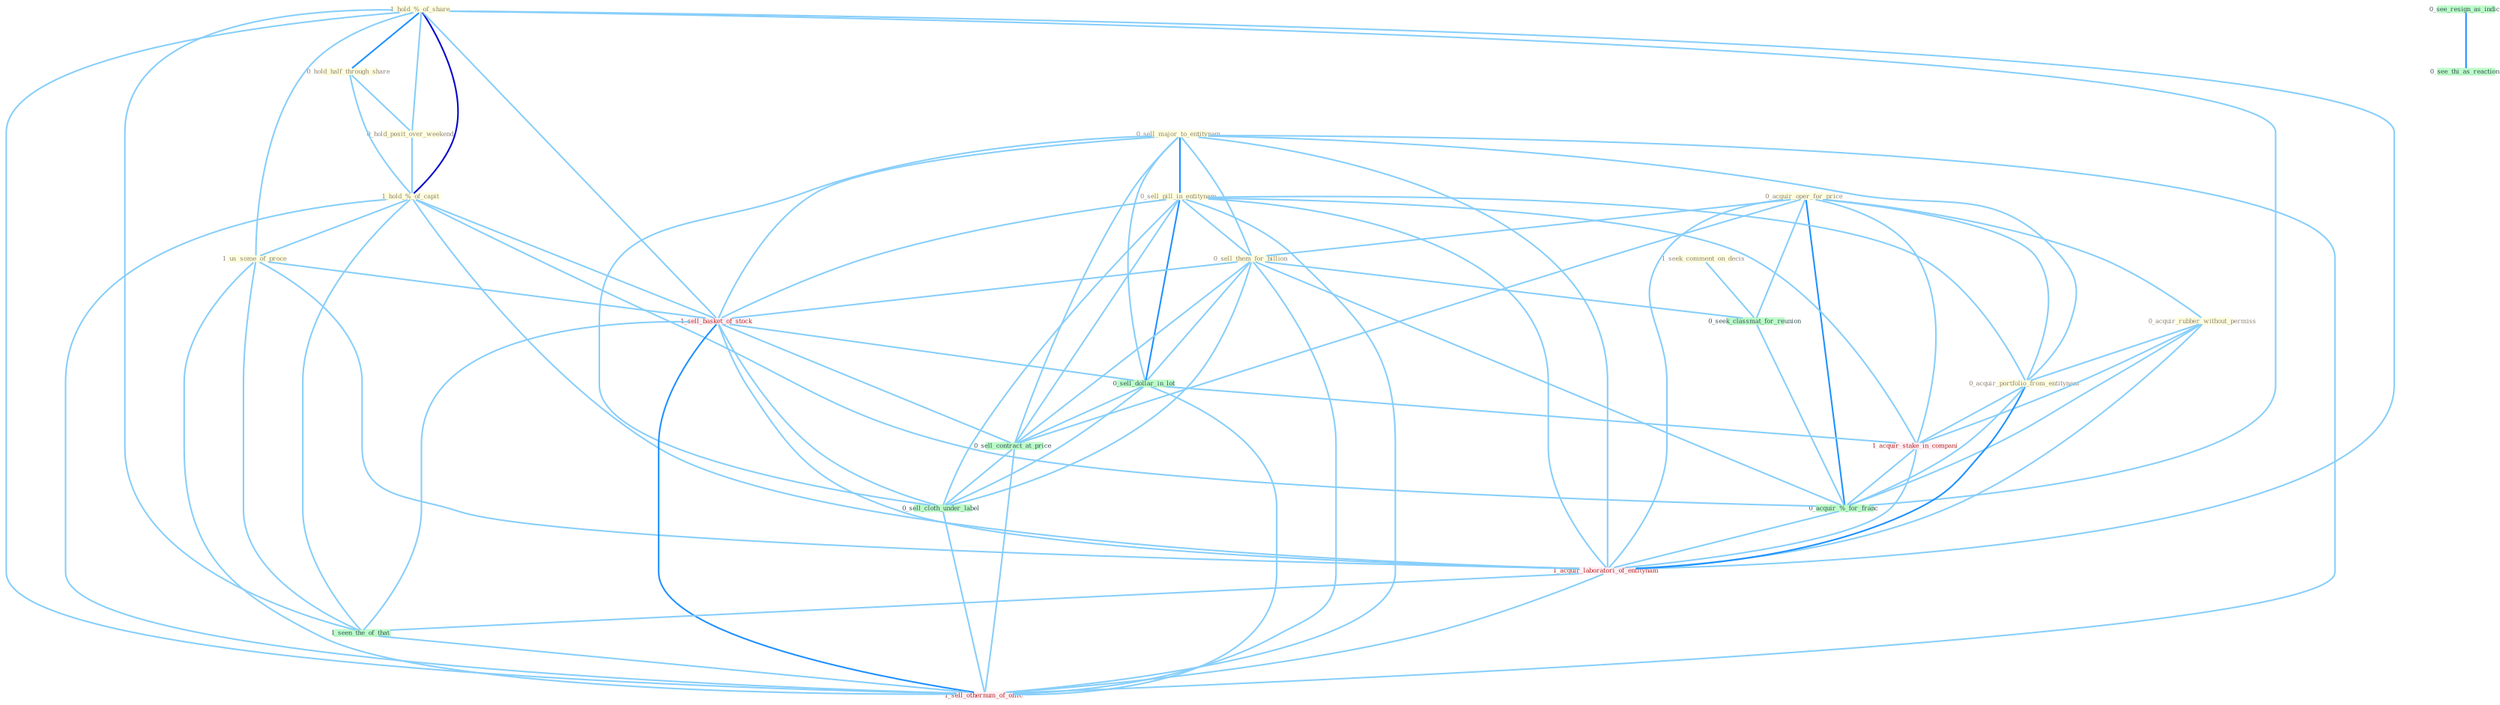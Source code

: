 Graph G{ 
    node
    [shape=polygon,style=filled,width=.5,height=.06,color="#BDFCC9",fixedsize=true,fontsize=4,
    fontcolor="#2f4f4f"];
    {node
    [color="#ffffe0", fontcolor="#8b7d6b"] "0_sell_major_to_entitynam " "1_hold_%_of_share " "1_seek_comment_on_decis " "0_acquir_oper_for_price " "0_hold_half_through_share " "0_hold_posit_over_weekend " "0_acquir_rubber_without_permiss " "1_hold_%_of_capit " "1_us_some_of_proce " "0_sell_pill_in_entitynam " "0_sell_them_for_billion " "0_acquir_portfolio_from_entitynam "}
{node [color="#fff0f5", fontcolor="#b22222"] "1_sell_basket_of_stock " "1_acquir_stake_in_compani " "1_acquir_laboratori_of_entitynam " "1_sell_othernum_of_offic "}
edge [color="#B0E2FF"];

	"0_sell_major_to_entitynam " -- "0_sell_pill_in_entitynam " [w="2", color="#1e90ff" , len=0.8];
	"0_sell_major_to_entitynam " -- "0_sell_them_for_billion " [w="1", color="#87cefa" ];
	"0_sell_major_to_entitynam " -- "0_acquir_portfolio_from_entitynam " [w="1", color="#87cefa" ];
	"0_sell_major_to_entitynam " -- "1_sell_basket_of_stock " [w="1", color="#87cefa" ];
	"0_sell_major_to_entitynam " -- "0_sell_dollar_in_lot " [w="1", color="#87cefa" ];
	"0_sell_major_to_entitynam " -- "0_sell_contract_at_price " [w="1", color="#87cefa" ];
	"0_sell_major_to_entitynam " -- "1_acquir_laboratori_of_entitynam " [w="1", color="#87cefa" ];
	"0_sell_major_to_entitynam " -- "0_sell_cloth_under_label " [w="1", color="#87cefa" ];
	"0_sell_major_to_entitynam " -- "1_sell_othernum_of_offic " [w="1", color="#87cefa" ];
	"1_hold_%_of_share " -- "0_hold_half_through_share " [w="2", color="#1e90ff" , len=0.8];
	"1_hold_%_of_share " -- "0_hold_posit_over_weekend " [w="1", color="#87cefa" ];
	"1_hold_%_of_share " -- "1_hold_%_of_capit " [w="3", color="#0000cd" , len=0.6];
	"1_hold_%_of_share " -- "1_us_some_of_proce " [w="1", color="#87cefa" ];
	"1_hold_%_of_share " -- "1_sell_basket_of_stock " [w="1", color="#87cefa" ];
	"1_hold_%_of_share " -- "0_acquir_%_for_franc " [w="1", color="#87cefa" ];
	"1_hold_%_of_share " -- "1_acquir_laboratori_of_entitynam " [w="1", color="#87cefa" ];
	"1_hold_%_of_share " -- "1_seen_the_of_that " [w="1", color="#87cefa" ];
	"1_hold_%_of_share " -- "1_sell_othernum_of_offic " [w="1", color="#87cefa" ];
	"1_seek_comment_on_decis " -- "0_seek_classmat_for_reunion " [w="1", color="#87cefa" ];
	"0_acquir_oper_for_price " -- "0_acquir_rubber_without_permiss " [w="1", color="#87cefa" ];
	"0_acquir_oper_for_price " -- "0_sell_them_for_billion " [w="1", color="#87cefa" ];
	"0_acquir_oper_for_price " -- "0_acquir_portfolio_from_entitynam " [w="1", color="#87cefa" ];
	"0_acquir_oper_for_price " -- "0_seek_classmat_for_reunion " [w="1", color="#87cefa" ];
	"0_acquir_oper_for_price " -- "1_acquir_stake_in_compani " [w="1", color="#87cefa" ];
	"0_acquir_oper_for_price " -- "0_acquir_%_for_franc " [w="2", color="#1e90ff" , len=0.8];
	"0_acquir_oper_for_price " -- "0_sell_contract_at_price " [w="1", color="#87cefa" ];
	"0_acquir_oper_for_price " -- "1_acquir_laboratori_of_entitynam " [w="1", color="#87cefa" ];
	"0_hold_half_through_share " -- "0_hold_posit_over_weekend " [w="1", color="#87cefa" ];
	"0_hold_half_through_share " -- "1_hold_%_of_capit " [w="1", color="#87cefa" ];
	"0_hold_posit_over_weekend " -- "1_hold_%_of_capit " [w="1", color="#87cefa" ];
	"0_acquir_rubber_without_permiss " -- "0_acquir_portfolio_from_entitynam " [w="1", color="#87cefa" ];
	"0_acquir_rubber_without_permiss " -- "1_acquir_stake_in_compani " [w="1", color="#87cefa" ];
	"0_acquir_rubber_without_permiss " -- "0_acquir_%_for_franc " [w="1", color="#87cefa" ];
	"0_acquir_rubber_without_permiss " -- "1_acquir_laboratori_of_entitynam " [w="1", color="#87cefa" ];
	"1_hold_%_of_capit " -- "1_us_some_of_proce " [w="1", color="#87cefa" ];
	"1_hold_%_of_capit " -- "1_sell_basket_of_stock " [w="1", color="#87cefa" ];
	"1_hold_%_of_capit " -- "0_acquir_%_for_franc " [w="1", color="#87cefa" ];
	"1_hold_%_of_capit " -- "1_acquir_laboratori_of_entitynam " [w="1", color="#87cefa" ];
	"1_hold_%_of_capit " -- "1_seen_the_of_that " [w="1", color="#87cefa" ];
	"1_hold_%_of_capit " -- "1_sell_othernum_of_offic " [w="1", color="#87cefa" ];
	"1_us_some_of_proce " -- "1_sell_basket_of_stock " [w="1", color="#87cefa" ];
	"1_us_some_of_proce " -- "1_acquir_laboratori_of_entitynam " [w="1", color="#87cefa" ];
	"1_us_some_of_proce " -- "1_seen_the_of_that " [w="1", color="#87cefa" ];
	"1_us_some_of_proce " -- "1_sell_othernum_of_offic " [w="1", color="#87cefa" ];
	"0_sell_pill_in_entitynam " -- "0_sell_them_for_billion " [w="1", color="#87cefa" ];
	"0_sell_pill_in_entitynam " -- "0_acquir_portfolio_from_entitynam " [w="1", color="#87cefa" ];
	"0_sell_pill_in_entitynam " -- "1_sell_basket_of_stock " [w="1", color="#87cefa" ];
	"0_sell_pill_in_entitynam " -- "0_sell_dollar_in_lot " [w="2", color="#1e90ff" , len=0.8];
	"0_sell_pill_in_entitynam " -- "1_acquir_stake_in_compani " [w="1", color="#87cefa" ];
	"0_sell_pill_in_entitynam " -- "0_sell_contract_at_price " [w="1", color="#87cefa" ];
	"0_sell_pill_in_entitynam " -- "1_acquir_laboratori_of_entitynam " [w="1", color="#87cefa" ];
	"0_sell_pill_in_entitynam " -- "0_sell_cloth_under_label " [w="1", color="#87cefa" ];
	"0_sell_pill_in_entitynam " -- "1_sell_othernum_of_offic " [w="1", color="#87cefa" ];
	"0_sell_them_for_billion " -- "0_seek_classmat_for_reunion " [w="1", color="#87cefa" ];
	"0_sell_them_for_billion " -- "1_sell_basket_of_stock " [w="1", color="#87cefa" ];
	"0_sell_them_for_billion " -- "0_sell_dollar_in_lot " [w="1", color="#87cefa" ];
	"0_sell_them_for_billion " -- "0_acquir_%_for_franc " [w="1", color="#87cefa" ];
	"0_sell_them_for_billion " -- "0_sell_contract_at_price " [w="1", color="#87cefa" ];
	"0_sell_them_for_billion " -- "0_sell_cloth_under_label " [w="1", color="#87cefa" ];
	"0_sell_them_for_billion " -- "1_sell_othernum_of_offic " [w="1", color="#87cefa" ];
	"0_acquir_portfolio_from_entitynam " -- "1_acquir_stake_in_compani " [w="1", color="#87cefa" ];
	"0_acquir_portfolio_from_entitynam " -- "0_acquir_%_for_franc " [w="1", color="#87cefa" ];
	"0_acquir_portfolio_from_entitynam " -- "1_acquir_laboratori_of_entitynam " [w="2", color="#1e90ff" , len=0.8];
	"0_seek_classmat_for_reunion " -- "0_acquir_%_for_franc " [w="1", color="#87cefa" ];
	"1_sell_basket_of_stock " -- "0_sell_dollar_in_lot " [w="1", color="#87cefa" ];
	"1_sell_basket_of_stock " -- "0_sell_contract_at_price " [w="1", color="#87cefa" ];
	"1_sell_basket_of_stock " -- "1_acquir_laboratori_of_entitynam " [w="1", color="#87cefa" ];
	"1_sell_basket_of_stock " -- "0_sell_cloth_under_label " [w="1", color="#87cefa" ];
	"1_sell_basket_of_stock " -- "1_seen_the_of_that " [w="1", color="#87cefa" ];
	"1_sell_basket_of_stock " -- "1_sell_othernum_of_offic " [w="2", color="#1e90ff" , len=0.8];
	"0_sell_dollar_in_lot " -- "1_acquir_stake_in_compani " [w="1", color="#87cefa" ];
	"0_sell_dollar_in_lot " -- "0_sell_contract_at_price " [w="1", color="#87cefa" ];
	"0_sell_dollar_in_lot " -- "0_sell_cloth_under_label " [w="1", color="#87cefa" ];
	"0_sell_dollar_in_lot " -- "1_sell_othernum_of_offic " [w="1", color="#87cefa" ];
	"0_see_resign_as_indic " -- "0_see_thi_as_reaction " [w="2", color="#1e90ff" , len=0.8];
	"1_acquir_stake_in_compani " -- "0_acquir_%_for_franc " [w="1", color="#87cefa" ];
	"1_acquir_stake_in_compani " -- "1_acquir_laboratori_of_entitynam " [w="1", color="#87cefa" ];
	"0_acquir_%_for_franc " -- "1_acquir_laboratori_of_entitynam " [w="1", color="#87cefa" ];
	"0_sell_contract_at_price " -- "0_sell_cloth_under_label " [w="1", color="#87cefa" ];
	"0_sell_contract_at_price " -- "1_sell_othernum_of_offic " [w="1", color="#87cefa" ];
	"1_acquir_laboratori_of_entitynam " -- "1_seen_the_of_that " [w="1", color="#87cefa" ];
	"1_acquir_laboratori_of_entitynam " -- "1_sell_othernum_of_offic " [w="1", color="#87cefa" ];
	"0_sell_cloth_under_label " -- "1_sell_othernum_of_offic " [w="1", color="#87cefa" ];
	"1_seen_the_of_that " -- "1_sell_othernum_of_offic " [w="1", color="#87cefa" ];
}